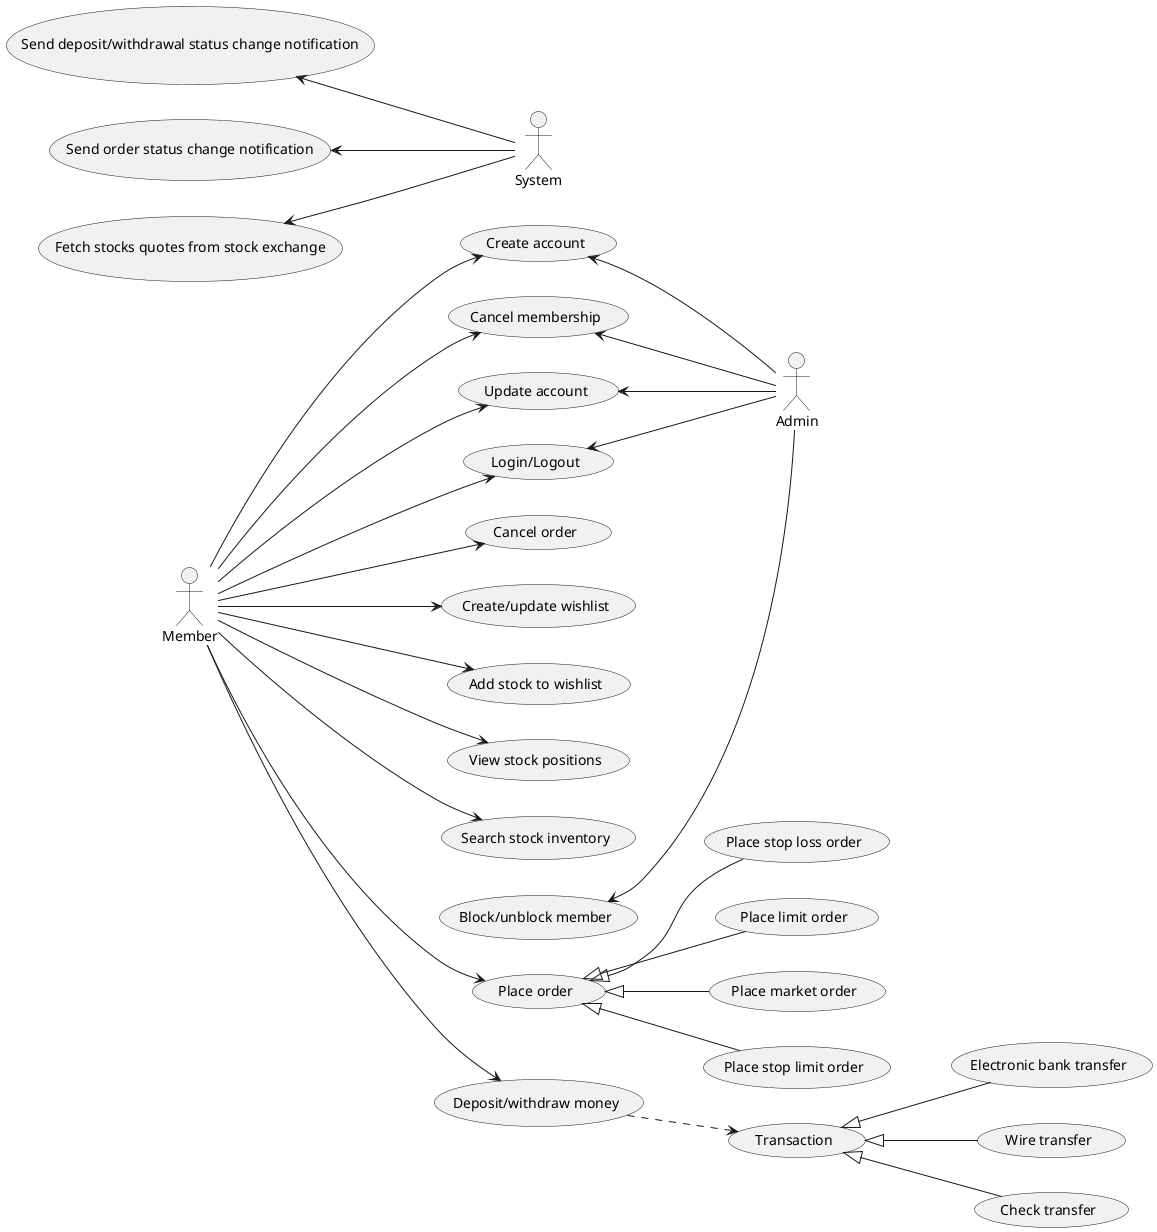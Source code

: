 @startuml
left to right direction

Member --> (Create account)
Member --> (Cancel membership)
Member --> (Update account)
Member --> (Login/Logout)
Member --> (Cancel order)
Member --> (Create/update wishlist)
Member --> (Add stock to wishlist)
Member --> (View stock positions)
Member --> (Search stock inventory)
Member --> (Place order)
    (Place order) <|-- (Place stop loss order)
    (Place order) <|-- (Place limit order)
    (Place order) <|-- (Place market order)
    (Place order) <|-- (Place stop limit order)
Member --> (Deposit/withdraw money)
    (Deposit/withdraw money) ..> (Transaction)
        (Transaction) <|-- (Electronic bank transfer)
        (Transaction) <|-- (Wire transfer)
        (Transaction) <|-- (Check transfer)


(Create account) <-- Admin
(Cancel membership) <-- Admin
(Update account) <-- Admin
(Login/Logout) <-- Admin
(Block/unblock member) <-- Admin

(Send deposit/withdrawal status change notification) <-- System
(Send order status change notification) <-- System
(Fetch stocks quotes from stock exchange) <-- System
@enduml

